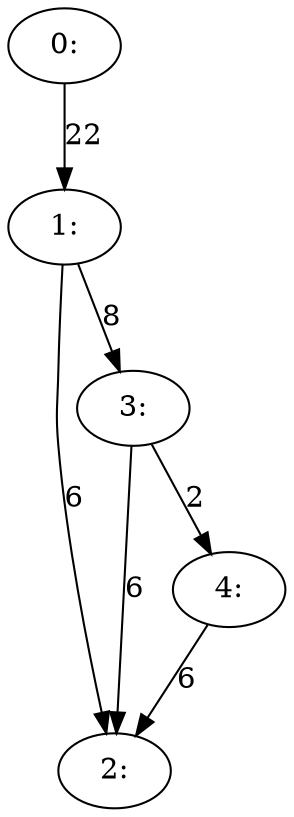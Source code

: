 digraph G {
   "0:" -> "1:" [label=22];
   "1:" -> "2:" [label=6];
   "1:" -> "3:" [label=8];
   "3:" -> "2:" [label=6];
   "3:" -> "4:" [label=2];
   "4:" -> "2:" [label=6];
}
